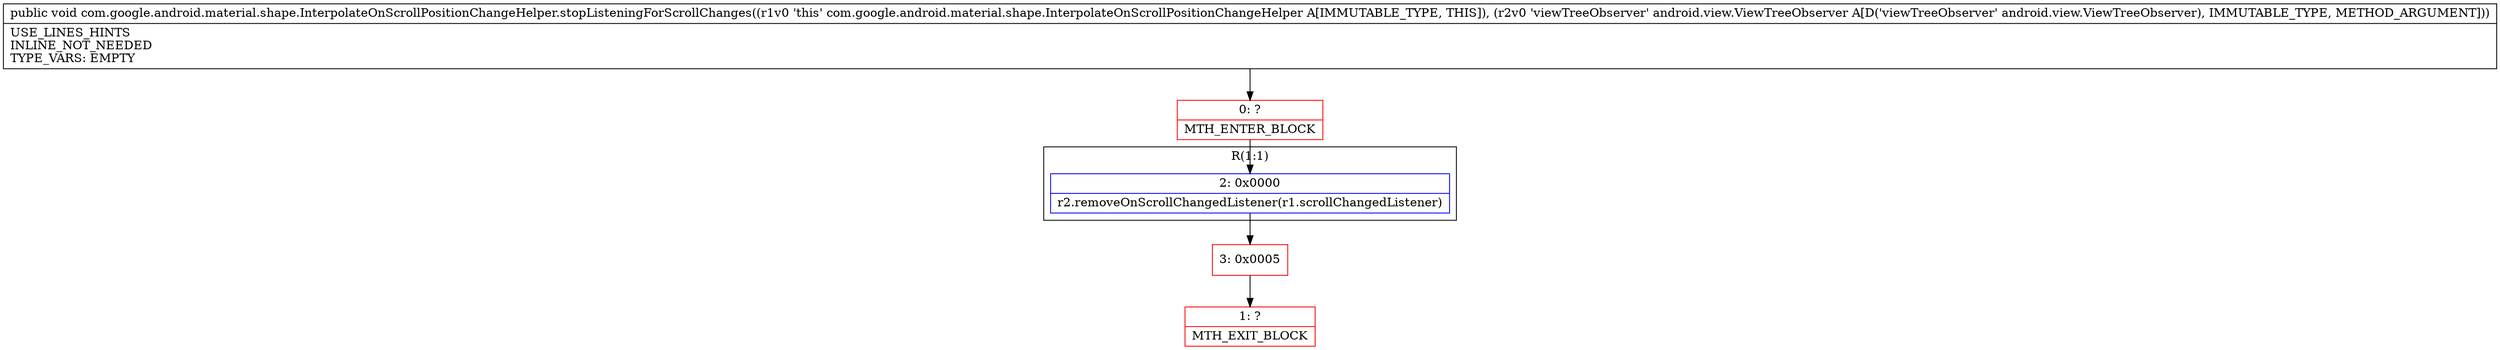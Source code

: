 digraph "CFG forcom.google.android.material.shape.InterpolateOnScrollPositionChangeHelper.stopListeningForScrollChanges(Landroid\/view\/ViewTreeObserver;)V" {
subgraph cluster_Region_926280652 {
label = "R(1:1)";
node [shape=record,color=blue];
Node_2 [shape=record,label="{2\:\ 0x0000|r2.removeOnScrollChangedListener(r1.scrollChangedListener)\l}"];
}
Node_0 [shape=record,color=red,label="{0\:\ ?|MTH_ENTER_BLOCK\l}"];
Node_3 [shape=record,color=red,label="{3\:\ 0x0005}"];
Node_1 [shape=record,color=red,label="{1\:\ ?|MTH_EXIT_BLOCK\l}"];
MethodNode[shape=record,label="{public void com.google.android.material.shape.InterpolateOnScrollPositionChangeHelper.stopListeningForScrollChanges((r1v0 'this' com.google.android.material.shape.InterpolateOnScrollPositionChangeHelper A[IMMUTABLE_TYPE, THIS]), (r2v0 'viewTreeObserver' android.view.ViewTreeObserver A[D('viewTreeObserver' android.view.ViewTreeObserver), IMMUTABLE_TYPE, METHOD_ARGUMENT]))  | USE_LINES_HINTS\lINLINE_NOT_NEEDED\lTYPE_VARS: EMPTY\l}"];
MethodNode -> Node_0;Node_2 -> Node_3;
Node_0 -> Node_2;
Node_3 -> Node_1;
}

